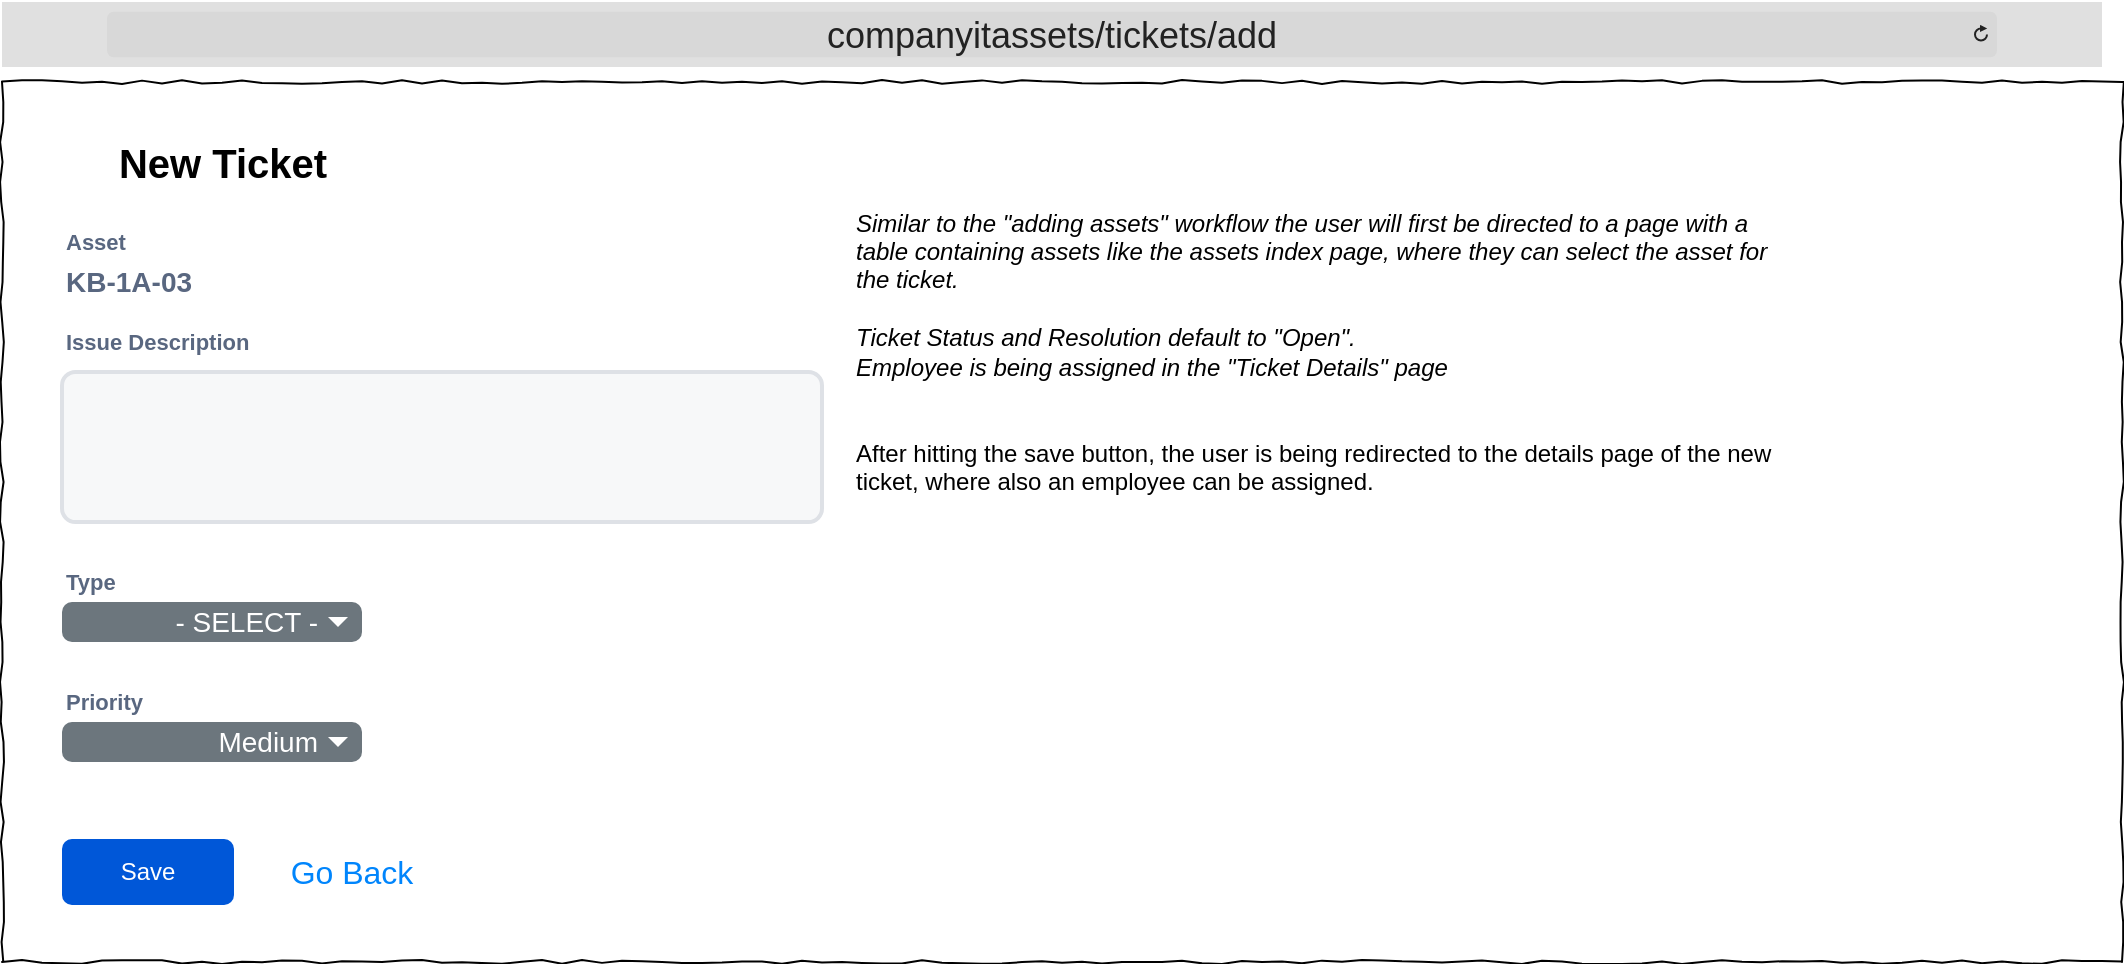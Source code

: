 <mxfile version="26.0.10">
  <diagram name="Page-1" id="03018318-947c-dd8e-b7a3-06fadd420f32">
    <mxGraphModel dx="3354" dy="1258" grid="1" gridSize="10" guides="1" tooltips="1" connect="1" arrows="1" fold="1" page="1" pageScale="1" pageWidth="1100" pageHeight="850" background="none" math="0" shadow="0">
      <root>
        <mxCell id="0" />
        <mxCell id="1" parent="0" />
        <mxCell id="677b7b8949515195-1" value="" style="whiteSpace=wrap;html=1;rounded=0;shadow=0;labelBackgroundColor=none;strokeColor=#000000;strokeWidth=1;fillColor=none;fontFamily=Verdana;fontSize=12;fontColor=#000000;align=center;comic=1;" parent="1" vertex="1">
          <mxGeometry x="20" y="40" width="1060" height="440" as="geometry" />
        </mxCell>
        <mxCell id="q4BZEvWAXVgxHDnkbYNj-131" value="Save" style="rounded=1;fillColor=#0057D8;strokeColor=none;html=1;whiteSpace=wrap;fontColor=#ffffff;align=center;verticalAlign=middle;fontStyle=0;fontSize=12;sketch=0;" parent="1" vertex="1">
          <mxGeometry x="50" y="418.5" width="86" height="33" as="geometry" />
        </mxCell>
        <mxCell id="zX-MKMj06BqSPDNbv460-1" value="&lt;font style=&quot;font-size: 18px;&quot;&gt;companyitassets/tickets/add&lt;/font&gt;" style="html=1;strokeWidth=1;shadow=0;dashed=0;shape=mxgraph.ios7ui.url;fillColor=#e0e0e0;strokeColor=#c0c0c0;buttonText=;strokeColor2=#222222;fontColor=#222222;fontSize=8;spacingTop=2;align=center;whiteSpace=wrap;" parent="1" vertex="1">
          <mxGeometry x="20" width="1050" height="32.5" as="geometry" />
        </mxCell>
        <mxCell id="qXXK7IakLX90gNUS_IdI-1" value="&lt;font style=&quot;font-size: 20px;&quot;&gt;New Ticket&lt;/font&gt;" style="text;strokeColor=none;fillColor=none;html=1;fontSize=24;fontStyle=1;verticalAlign=middle;align=center;" parent="1" vertex="1">
          <mxGeometry x="50" y="60" width="160" height="40" as="geometry" />
        </mxCell>
        <mxCell id="qXXK7IakLX90gNUS_IdI-18" value="Go Back" style="html=1;shadow=0;dashed=0;shape=mxgraph.bootstrap.rrect;rSize=5;strokeColor=none;strokeWidth=1;fillColor=none;fontColor=#0085FC;whiteSpace=wrap;align=center;verticalAlign=middle;spacingLeft=0;fontStyle=0;fontSize=16;spacing=5;" parent="1" vertex="1">
          <mxGeometry x="160" y="415" width="70" height="40" as="geometry" />
        </mxCell>
        <mxCell id="UMHAYtXmoPYH3CVEdlvB-10" value="Asset" style="fillColor=none;strokeColor=none;html=1;fontSize=11;fontStyle=0;align=left;fontColor=#596780;fontStyle=1;fontSize=11" parent="1" vertex="1">
          <mxGeometry x="50" y="110" width="240" height="20" as="geometry" />
        </mxCell>
        <mxCell id="NlCQKjgv_-PUSfm08U4q-4" value="Issue Description" style="fillColor=none;strokeColor=none;html=1;fontSize=11;fontStyle=0;align=left;fontColor=#596780;fontStyle=1;fontSize=11" parent="1" vertex="1">
          <mxGeometry x="50" y="160" width="240" height="20" as="geometry" />
        </mxCell>
        <mxCell id="NlCQKjgv_-PUSfm08U4q-5" value="" style="rounded=1;arcSize=9;fillColor=#F7F8F9;align=left;spacingLeft=5;strokeColor=#DEE1E6;html=1;strokeWidth=2;fontSize=12" parent="1" vertex="1">
          <mxGeometry x="50" y="185" width="380" height="75" as="geometry" />
        </mxCell>
        <mxCell id="Ip_tYvVmvSh2V3OITDLg-3" value="&lt;div&gt;&lt;i&gt;Similar to the &quot;adding assets&quot; workflow the user will first be directed to a page with a table containing assets like the assets index page, where they can select the asset for the ticket.&lt;/i&gt;&lt;/div&gt;&lt;div&gt;&lt;i&gt;&amp;nbsp;&lt;/i&gt;&lt;/div&gt;&lt;i&gt;Ticket Status and Resolution default to &quot;Open&quot;.&lt;/i&gt;&lt;div&gt;&lt;i&gt;Employee is being assigned in the &quot;Ticket Details&quot; page&lt;/i&gt;&lt;/div&gt;&lt;div&gt;&lt;i&gt;&lt;br&gt;&lt;/i&gt;&lt;/div&gt;&lt;div&gt;&lt;i&gt;&lt;br&gt;&lt;/i&gt;&lt;div&gt;After hitting the save button, the user is being redirected to the details page of the new ticket, where also an employee can be assigned.&lt;/div&gt;&lt;/div&gt;" style="text;html=1;strokeColor=none;fillColor=none;align=left;verticalAlign=middle;whiteSpace=wrap;rounded=0;fontColor=light-dark(#000000,#7D7D7D);" parent="1" vertex="1">
          <mxGeometry x="445" y="60" width="465" height="230" as="geometry" />
        </mxCell>
        <mxCell id="cSgQR-eTxWQ3jAPfoU1n-1" value="&lt;font style=&quot;font-size: 14px;&quot;&gt;KB-1A-03&lt;/font&gt;" style="fillColor=none;strokeColor=none;html=1;fontSize=11;fontStyle=0;align=left;fontColor=#596780;fontStyle=1;fontSize=11" parent="1" vertex="1">
          <mxGeometry x="50" y="130" width="240" height="20" as="geometry" />
        </mxCell>
        <mxCell id="cSgQR-eTxWQ3jAPfoU1n-2" value="Type" style="fillColor=none;strokeColor=none;html=1;fontSize=11;fontStyle=0;align=left;fontColor=#596780;fontStyle=1;fontSize=11" parent="1" vertex="1">
          <mxGeometry x="50" y="280" width="240" height="20" as="geometry" />
        </mxCell>
        <mxCell id="cSgQR-eTxWQ3jAPfoU1n-3" value="- SELECT -" style="html=1;shadow=0;dashed=0;shape=mxgraph.bootstrap.rrect;rSize=5;strokeColor=none;strokeWidth=1;fillColor=#6C767D;fontColor=#ffffff;whiteSpace=wrap;align=right;verticalAlign=middle;fontStyle=0;fontSize=14;spacingRight=20;" parent="1" vertex="1">
          <mxGeometry x="50" y="300" width="150" height="20" as="geometry" />
        </mxCell>
        <mxCell id="cSgQR-eTxWQ3jAPfoU1n-4" value="" style="shape=triangle;direction=south;fillColor=#ffffff;strokeColor=none;perimeter=none;" parent="cSgQR-eTxWQ3jAPfoU1n-3" vertex="1">
          <mxGeometry x="1" y="0.5" width="10" height="5" relative="1" as="geometry">
            <mxPoint x="-17" y="-2.5" as="offset" />
          </mxGeometry>
        </mxCell>
        <mxCell id="cSgQR-eTxWQ3jAPfoU1n-5" value="Priority" style="fillColor=none;strokeColor=none;html=1;fontSize=11;fontStyle=0;align=left;fontColor=#596780;fontStyle=1;fontSize=11" parent="1" vertex="1">
          <mxGeometry x="50" y="340" width="240" height="20" as="geometry" />
        </mxCell>
        <mxCell id="cSgQR-eTxWQ3jAPfoU1n-6" value="Medium" style="html=1;shadow=0;dashed=0;shape=mxgraph.bootstrap.rrect;rSize=5;strokeColor=none;strokeWidth=1;fillColor=#6C767D;fontColor=#ffffff;whiteSpace=wrap;align=right;verticalAlign=middle;fontStyle=0;fontSize=14;spacingRight=20;" parent="1" vertex="1">
          <mxGeometry x="50" y="360" width="150" height="20" as="geometry" />
        </mxCell>
        <mxCell id="cSgQR-eTxWQ3jAPfoU1n-7" value="" style="shape=triangle;direction=south;fillColor=#ffffff;strokeColor=none;perimeter=none;" parent="cSgQR-eTxWQ3jAPfoU1n-6" vertex="1">
          <mxGeometry x="1" y="0.5" width="10" height="5" relative="1" as="geometry">
            <mxPoint x="-17" y="-2.5" as="offset" />
          </mxGeometry>
        </mxCell>
      </root>
    </mxGraphModel>
  </diagram>
</mxfile>
